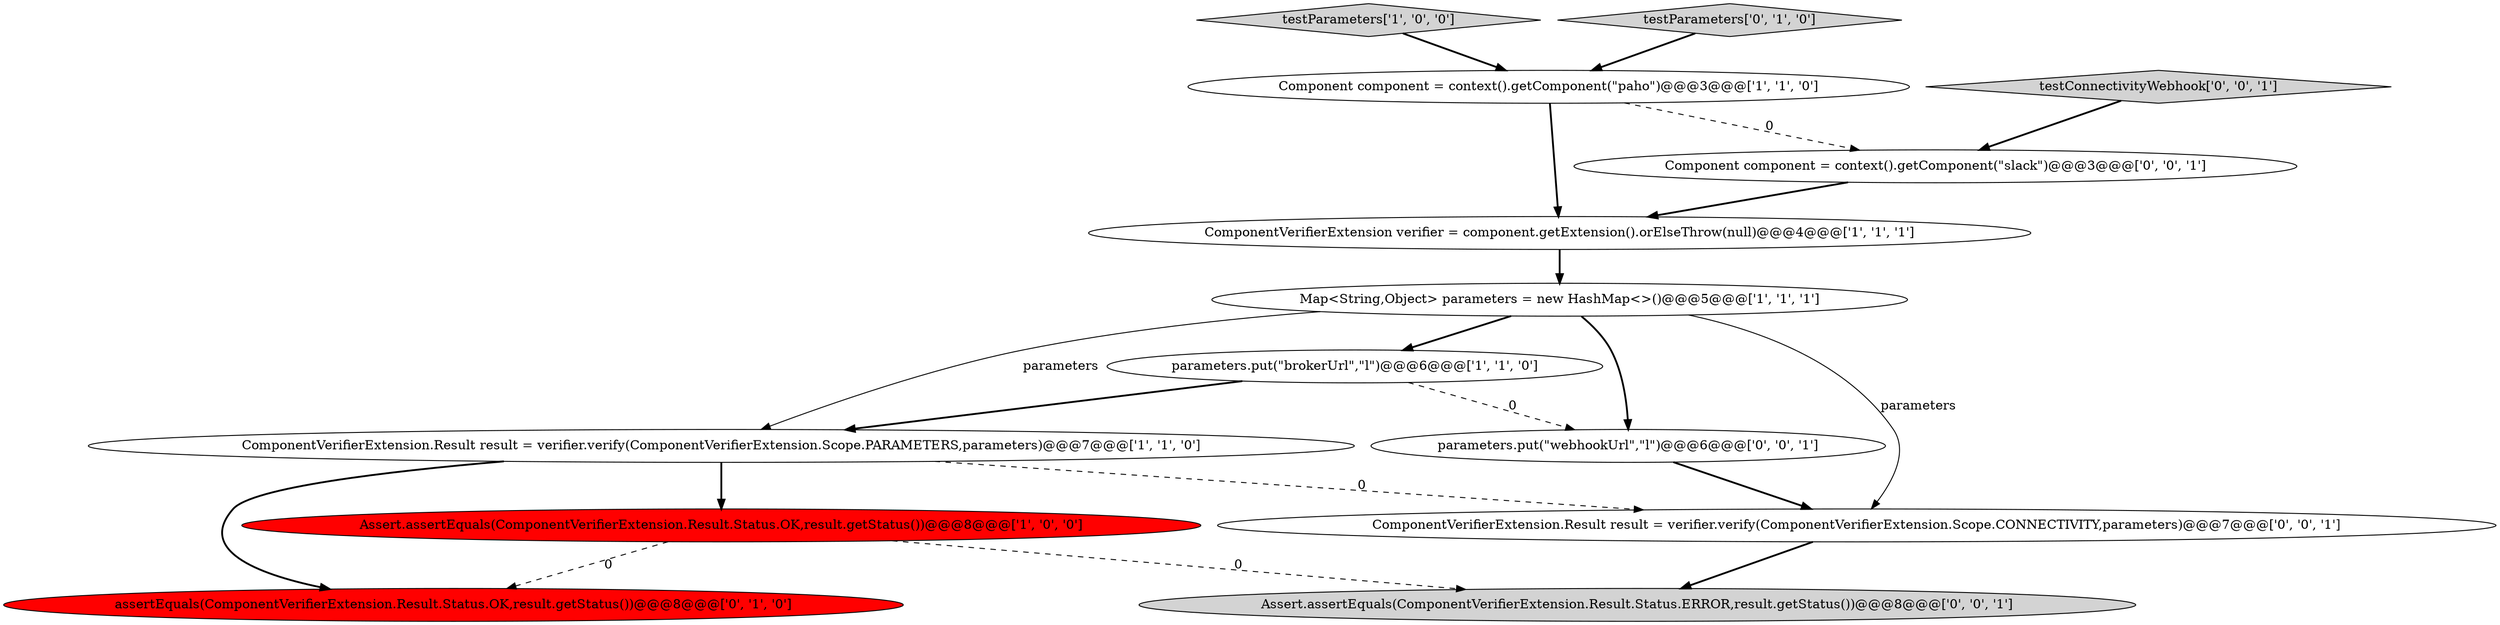 digraph {
10 [style = filled, label = "ComponentVerifierExtension.Result result = verifier.verify(ComponentVerifierExtension.Scope.CONNECTIVITY,parameters)@@@7@@@['0', '0', '1']", fillcolor = white, shape = ellipse image = "AAA0AAABBB3BBB"];
9 [style = filled, label = "Component component = context().getComponent(\"slack\")@@@3@@@['0', '0', '1']", fillcolor = white, shape = ellipse image = "AAA0AAABBB3BBB"];
2 [style = filled, label = "testParameters['1', '0', '0']", fillcolor = lightgray, shape = diamond image = "AAA0AAABBB1BBB"];
11 [style = filled, label = "Assert.assertEquals(ComponentVerifierExtension.Result.Status.ERROR,result.getStatus())@@@8@@@['0', '0', '1']", fillcolor = lightgray, shape = ellipse image = "AAA0AAABBB3BBB"];
7 [style = filled, label = "assertEquals(ComponentVerifierExtension.Result.Status.OK,result.getStatus())@@@8@@@['0', '1', '0']", fillcolor = red, shape = ellipse image = "AAA1AAABBB2BBB"];
5 [style = filled, label = "Component component = context().getComponent(\"paho\")@@@3@@@['1', '1', '0']", fillcolor = white, shape = ellipse image = "AAA0AAABBB1BBB"];
13 [style = filled, label = "parameters.put(\"webhookUrl\",\"l\")@@@6@@@['0', '0', '1']", fillcolor = white, shape = ellipse image = "AAA0AAABBB3BBB"];
3 [style = filled, label = "Map<String,Object> parameters = new HashMap<>()@@@5@@@['1', '1', '1']", fillcolor = white, shape = ellipse image = "AAA0AAABBB1BBB"];
1 [style = filled, label = "ComponentVerifierExtension.Result result = verifier.verify(ComponentVerifierExtension.Scope.PARAMETERS,parameters)@@@7@@@['1', '1', '0']", fillcolor = white, shape = ellipse image = "AAA0AAABBB1BBB"];
4 [style = filled, label = "parameters.put(\"brokerUrl\",\"l\")@@@6@@@['1', '1', '0']", fillcolor = white, shape = ellipse image = "AAA0AAABBB1BBB"];
6 [style = filled, label = "ComponentVerifierExtension verifier = component.getExtension().orElseThrow(null)@@@4@@@['1', '1', '1']", fillcolor = white, shape = ellipse image = "AAA0AAABBB1BBB"];
0 [style = filled, label = "Assert.assertEquals(ComponentVerifierExtension.Result.Status.OK,result.getStatus())@@@8@@@['1', '0', '0']", fillcolor = red, shape = ellipse image = "AAA1AAABBB1BBB"];
8 [style = filled, label = "testParameters['0', '1', '0']", fillcolor = lightgray, shape = diamond image = "AAA0AAABBB2BBB"];
12 [style = filled, label = "testConnectivityWebhook['0', '0', '1']", fillcolor = lightgray, shape = diamond image = "AAA0AAABBB3BBB"];
3->13 [style = bold, label=""];
13->10 [style = bold, label=""];
6->3 [style = bold, label=""];
5->9 [style = dashed, label="0"];
4->1 [style = bold, label=""];
0->11 [style = dashed, label="0"];
1->0 [style = bold, label=""];
1->10 [style = dashed, label="0"];
5->6 [style = bold, label=""];
8->5 [style = bold, label=""];
4->13 [style = dashed, label="0"];
0->7 [style = dashed, label="0"];
12->9 [style = bold, label=""];
3->1 [style = solid, label="parameters"];
3->4 [style = bold, label=""];
1->7 [style = bold, label=""];
3->10 [style = solid, label="parameters"];
9->6 [style = bold, label=""];
2->5 [style = bold, label=""];
10->11 [style = bold, label=""];
}
